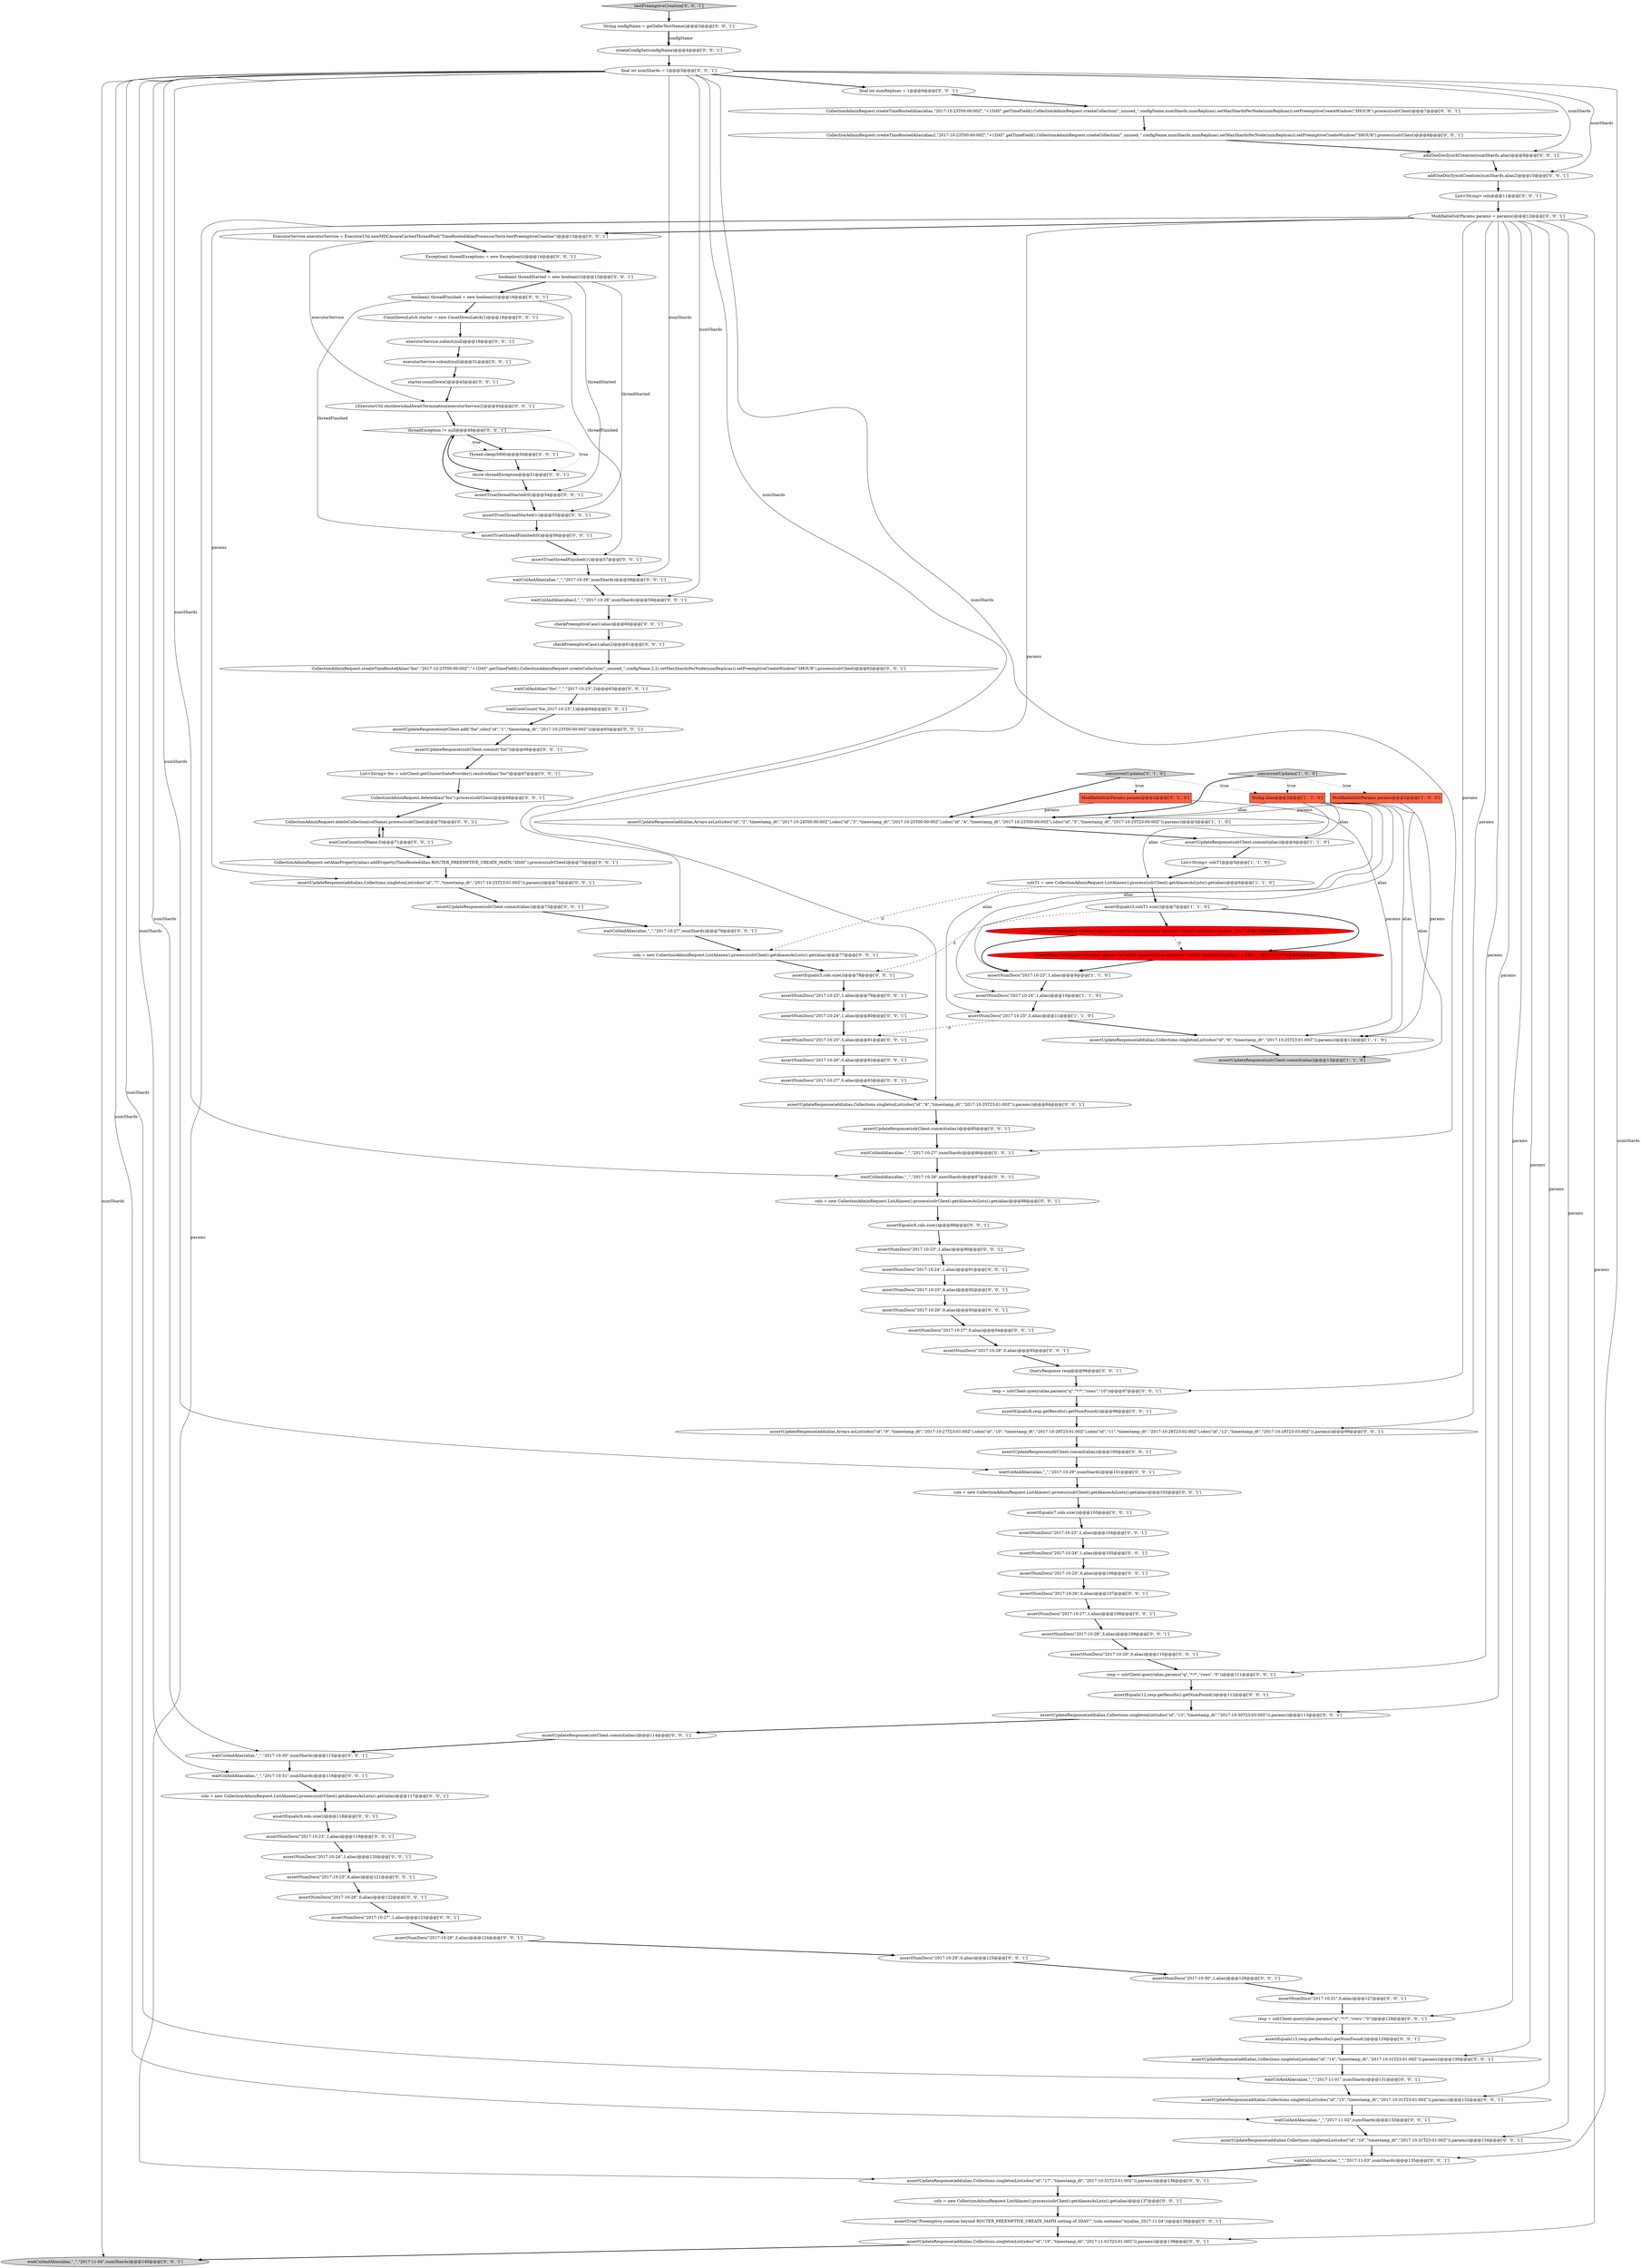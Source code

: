 digraph {
35 [style = filled, label = "assertNumDocs(\"2017-10-23\",1,alias)@@@104@@@['0', '0', '1']", fillcolor = white, shape = ellipse image = "AAA0AAABBB3BBB"];
27 [style = filled, label = "assertNumDocs(\"2017-10-27\",0,alias)@@@94@@@['0', '0', '1']", fillcolor = white, shape = ellipse image = "AAA0AAABBB3BBB"];
66 [style = filled, label = "assertNumDocs(\"2017-10-26\",0,alias)@@@107@@@['0', '0', '1']", fillcolor = white, shape = ellipse image = "AAA0AAABBB3BBB"];
99 [style = filled, label = "assertNumDocs(\"2017-10-28\",3,alias)@@@124@@@['0', '0', '1']", fillcolor = white, shape = ellipse image = "AAA0AAABBB3BBB"];
73 [style = filled, label = "waitColAndAlias(alias,\"_\",\"2017-10-26\",numShards)@@@58@@@['0', '0', '1']", fillcolor = white, shape = ellipse image = "AAA0AAABBB3BBB"];
4 [style = filled, label = "List<String> colsT1@@@5@@@['1', '1', '0']", fillcolor = white, shape = ellipse image = "AAA0AAABBB1BBB"];
95 [style = filled, label = "assertEquals(12,resp.getResults().getNumFound())@@@112@@@['0', '0', '1']", fillcolor = white, shape = ellipse image = "AAA0AAABBB3BBB"];
12 [style = filled, label = "assertTrue(\"Preemptive creation appears to not be asynchronous anymore\",!colsT1.contains(\"myalias_2017-10-26\"))@@@8@@@['1', '0', '0']", fillcolor = red, shape = ellipse image = "AAA1AAABBB1BBB"];
108 [style = filled, label = "assertNumDocs(\"2017-10-29\",0,alias)@@@110@@@['0', '0', '1']", fillcolor = white, shape = ellipse image = "AAA0AAABBB3BBB"];
94 [style = filled, label = "waitCoreCount(\"foo_2017-10-23\",1)@@@64@@@['0', '0', '1']", fillcolor = white, shape = ellipse image = "AAA0AAABBB3BBB"];
101 [style = filled, label = "assertNumDocs(\"2017-10-30\",1,alias)@@@126@@@['0', '0', '1']", fillcolor = white, shape = ellipse image = "AAA0AAABBB3BBB"];
11 [style = filled, label = "assertUpdateResponse(solrClient.commit(alias))@@@4@@@['1', '1', '0']", fillcolor = white, shape = ellipse image = "AAA0AAABBB1BBB"];
32 [style = filled, label = "assertNumDocs(\"2017-10-24\",1,alias)@@@120@@@['0', '0', '1']", fillcolor = white, shape = ellipse image = "AAA0AAABBB3BBB"];
43 [style = filled, label = "boolean(( threadStarted = new boolean((((@@@15@@@['0', '0', '1']", fillcolor = white, shape = ellipse image = "AAA0AAABBB3BBB"];
84 [style = filled, label = "waitColAndAlias(\"foo\",\"_\",\"2017-10-23\",2)@@@63@@@['0', '0', '1']", fillcolor = white, shape = ellipse image = "AAA0AAABBB3BBB"];
62 [style = filled, label = "checkPreemptiveCase1(alias)@@@60@@@['0', '0', '1']", fillcolor = white, shape = ellipse image = "AAA0AAABBB3BBB"];
98 [style = filled, label = "assertNumDocs(\"2017-10-26\",0,alias)@@@82@@@['0', '0', '1']", fillcolor = white, shape = ellipse image = "AAA0AAABBB3BBB"];
113 [style = filled, label = "assertNumDocs(\"2017-10-25\",6,alias)@@@92@@@['0', '0', '1']", fillcolor = white, shape = ellipse image = "AAA0AAABBB3BBB"];
63 [style = filled, label = "assertUpdateResponse(solrClient.commit(alias))@@@85@@@['0', '0', '1']", fillcolor = white, shape = ellipse image = "AAA0AAABBB3BBB"];
68 [style = filled, label = "CollectionAdminRequest.deleteCollection(colName).process(solrClient)@@@70@@@['0', '0', '1']", fillcolor = white, shape = ellipse image = "AAA0AAABBB3BBB"];
122 [style = filled, label = "assertTrue(threadStarted(0()@@@54@@@['0', '0', '1']", fillcolor = white, shape = ellipse image = "AAA0AAABBB3BBB"];
29 [style = filled, label = "assertNumDocs(\"2017-10-23\",1,alias)@@@90@@@['0', '0', '1']", fillcolor = white, shape = ellipse image = "AAA0AAABBB3BBB"];
60 [style = filled, label = "waitColAndAlias(alias2,\"_\",\"2017-10-26\",numShards)@@@59@@@['0', '0', '1']", fillcolor = white, shape = ellipse image = "AAA0AAABBB3BBB"];
3 [style = filled, label = "ModifiableSolrParams params@@@2@@@['1', '0', '0']", fillcolor = tomato, shape = box image = "AAA0AAABBB1BBB"];
56 [style = filled, label = "assertNumDocs(\"2017-10-23\",1,alias)@@@79@@@['0', '0', '1']", fillcolor = white, shape = ellipse image = "AAA0AAABBB3BBB"];
31 [style = filled, label = "waitColAndAlias(alias,\"_\",\"2017-10-28\",numShards)@@@87@@@['0', '0', '1']", fillcolor = white, shape = ellipse image = "AAA0AAABBB3BBB"];
17 [style = filled, label = "assertEquals(7,cols.size())@@@103@@@['0', '0', '1']", fillcolor = white, shape = ellipse image = "AAA0AAABBB3BBB"];
34 [style = filled, label = "assertUpdateResponse(solrClient.commit(\"foo\"))@@@66@@@['0', '0', '1']", fillcolor = white, shape = ellipse image = "AAA0AAABBB3BBB"];
18 [style = filled, label = "assertNumDocs(\"2017-10-25\",6,alias)@@@121@@@['0', '0', '1']", fillcolor = white, shape = ellipse image = "AAA0AAABBB3BBB"];
72 [style = filled, label = "assertUpdateResponse(solrClient.commit(alias))@@@100@@@['0', '0', '1']", fillcolor = white, shape = ellipse image = "AAA0AAABBB3BBB"];
37 [style = filled, label = "CollectionAdminRequest.deleteAlias(\"foo\").process(solrClient)@@@68@@@['0', '0', '1']", fillcolor = white, shape = ellipse image = "AAA0AAABBB3BBB"];
46 [style = filled, label = "ExecutorService executorService = ExecutorUtil.newMDCAwareCachedThreadPool(\"TimeRoutedAliasProcessorTestx-testPreemptiveCreation\")@@@13@@@['0', '0', '1']", fillcolor = white, shape = ellipse image = "AAA0AAABBB3BBB"];
67 [style = filled, label = "waitColAndAlias(alias,\"_\",\"2017-11-03\",numShards)@@@135@@@['0', '0', '1']", fillcolor = white, shape = ellipse image = "AAA0AAABBB3BBB"];
89 [style = filled, label = "assertTrue(threadFinished(0()@@@56@@@['0', '0', '1']", fillcolor = white, shape = ellipse image = "AAA0AAABBB3BBB"];
48 [style = filled, label = "assertNumDocs(\"2017-10-25\",5,alias)@@@81@@@['0', '0', '1']", fillcolor = white, shape = ellipse image = "AAA0AAABBB3BBB"];
116 [style = filled, label = "CountDownLatch starter = new CountDownLatch(1)@@@18@@@['0', '0', '1']", fillcolor = white, shape = ellipse image = "AAA0AAABBB3BBB"];
9 [style = filled, label = "assertUpdateResponse(add(alias,Collections.singletonList(sdoc(\"id\",\"6\",\"timestamp_dt\",\"2017-10-25T23:01:00Z\")),params))@@@12@@@['1', '1', '0']", fillcolor = white, shape = ellipse image = "AAA0AAABBB1BBB"];
107 [style = filled, label = "String configName = getSaferTestName()@@@3@@@['0', '0', '1']", fillcolor = white, shape = ellipse image = "AAA0AAABBB3BBB"];
28 [style = filled, label = "assertUpdateResponse(add(alias,Collections.singletonList(sdoc(\"id\",\"14\",\"timestamp_dt\",\"2017-10-31T23:01:00Z\")),params))@@@130@@@['0', '0', '1']", fillcolor = white, shape = ellipse image = "AAA0AAABBB3BBB"];
33 [style = filled, label = "CollectionAdminRequest.createTimeRoutedAlias(\"foo\",\"2017-10-23T00:00:00Z\",\"+1DAY\",getTimeField(),CollectionAdminRequest.createCollection(\"_unused_\",configName,2,2).setMaxShardsPerNode(numReplicas)).setPreemptiveCreateWindow(\"3HOUR\").process(solrClient)@@@62@@@['0', '0', '1']", fillcolor = white, shape = ellipse image = "AAA0AAABBB3BBB"];
76 [style = filled, label = "QueryResponse resp@@@96@@@['0', '0', '1']", fillcolor = white, shape = ellipse image = "AAA0AAABBB3BBB"];
26 [style = filled, label = "waitColAndAlias(alias,\"_\",\"2017-11-04\",numShards)@@@140@@@['0', '0', '1']", fillcolor = lightgray, shape = ellipse image = "AAA0AAABBB3BBB"];
24 [style = filled, label = "assertUpdateResponse(add(alias,Arrays.asList(sdoc(\"id\",\"9\",\"timestamp_dt\",\"2017-10-27T23:01:00Z\"),sdoc(\"id\",\"10\",\"timestamp_dt\",\"2017-10-28T23:01:00Z\"),sdoc(\"id\",\"11\",\"timestamp_dt\",\"2017-10-28T23:02:00Z\"),sdoc(\"id\",\"12\",\"timestamp_dt\",\"2017-10-28T23:03:00Z\")),params))@@@99@@@['0', '0', '1']", fillcolor = white, shape = ellipse image = "AAA0AAABBB3BBB"];
50 [style = filled, label = "threadException != null@@@49@@@['0', '0', '1']", fillcolor = white, shape = diamond image = "AAA0AAABBB3BBB"];
110 [style = filled, label = "assertUpdateResponse(solrClient.add(\"foo\",sdoc(\"id\",\"1\",\"timestamp_dt\",\"2017-10-23T00:00:00Z\")))@@@65@@@['0', '0', '1']", fillcolor = white, shape = ellipse image = "AAA0AAABBB3BBB"];
22 [style = filled, label = "resp = solrClient.query(alias,params(\"q\",\"*:*\",\"rows\",\"10\"))@@@97@@@['0', '0', '1']", fillcolor = white, shape = ellipse image = "AAA0AAABBB3BBB"];
100 [style = filled, label = "final int numShards = 1@@@5@@@['0', '0', '1']", fillcolor = white, shape = ellipse image = "AAA0AAABBB3BBB"];
36 [style = filled, label = "assertNumDocs(\"2017-10-31\",0,alias)@@@127@@@['0', '0', '1']", fillcolor = white, shape = ellipse image = "AAA0AAABBB3BBB"];
40 [style = filled, label = "assertNumDocs(\"2017-10-27\",1,alias)@@@108@@@['0', '0', '1']", fillcolor = white, shape = ellipse image = "AAA0AAABBB3BBB"];
91 [style = filled, label = "assertTrue(threadStarted(1()@@@55@@@['0', '0', '1']", fillcolor = white, shape = ellipse image = "AAA0AAABBB3BBB"];
82 [style = filled, label = "Exception(( threadExceptions = new Exception((((@@@14@@@['0', '0', '1']", fillcolor = white, shape = ellipse image = "AAA0AAABBB3BBB"];
51 [style = filled, label = "waitCoreCount(colName,0)@@@71@@@['0', '0', '1']", fillcolor = white, shape = ellipse image = "AAA0AAABBB3BBB"];
77 [style = filled, label = "CollectionAdminRequest.createTimeRoutedAlias(alias2,\"2017-10-23T00:00:00Z\",\"+1DAY\",getTimeField(),CollectionAdminRequest.createCollection(\"_unused_\",configName,numShards,numReplicas).setMaxShardsPerNode(numReplicas)).setPreemptiveCreateWindow(\"3HOUR\").process(solrClient)@@@8@@@['0', '0', '1']", fillcolor = white, shape = ellipse image = "AAA0AAABBB3BBB"];
80 [style = filled, label = "CollectionAdminRequest.createTimeRoutedAlias(alias,\"2017-10-23T00:00:00Z\",\"+1DAY\",getTimeField(),CollectionAdminRequest.createCollection(\"_unused_\",configName,numShards,numReplicas).setMaxShardsPerNode(numReplicas)).setPreemptiveCreateWindow(\"3HOUR\").process(solrClient)@@@7@@@['0', '0', '1']", fillcolor = white, shape = ellipse image = "AAA0AAABBB3BBB"];
117 [style = filled, label = "cols = new CollectionAdminRequest.ListAliases().process(solrClient).getAliasesAsLists().get(alias)@@@137@@@['0', '0', '1']", fillcolor = white, shape = ellipse image = "AAA0AAABBB3BBB"];
19 [style = filled, label = "cols = new CollectionAdminRequest.ListAliases().process(solrClient).getAliasesAsLists().get(alias)@@@102@@@['0', '0', '1']", fillcolor = white, shape = ellipse image = "AAA0AAABBB3BBB"];
25 [style = filled, label = "resp = solrClient.query(alias,params(\"q\",\"*:*\",\"rows\",\"0\"))@@@111@@@['0', '0', '1']", fillcolor = white, shape = ellipse image = "AAA0AAABBB3BBB"];
75 [style = filled, label = "addOneDocSynchCreation(numShards,alias2)@@@10@@@['0', '0', '1']", fillcolor = white, shape = ellipse image = "AAA0AAABBB3BBB"];
111 [style = filled, label = "waitColAndAlias(alias,\"_\",\"2017-11-01\",numShards)@@@131@@@['0', '0', '1']", fillcolor = white, shape = ellipse image = "AAA0AAABBB3BBB"];
79 [style = filled, label = "addOneDocSynchCreation(numShards,alias)@@@9@@@['0', '0', '1']", fillcolor = white, shape = ellipse image = "AAA0AAABBB3BBB"];
14 [style = filled, label = "assertTrue(\"Preemptive creation appears to not be asynchronous anymore\",!colsT1.contains(\"myalias\" + TRA + \"2017-10-26\"))@@@8@@@['0', '1', '0']", fillcolor = red, shape = ellipse image = "AAA1AAABBB2BBB"];
45 [style = filled, label = "assertNumDocs(\"2017-10-24\",1,alias)@@@80@@@['0', '0', '1']", fillcolor = white, shape = ellipse image = "AAA0AAABBB3BBB"];
39 [style = filled, label = "executorService.submit(null)@@@19@@@['0', '0', '1']", fillcolor = white, shape = ellipse image = "AAA0AAABBB3BBB"];
59 [style = filled, label = "executorService.submit(null)@@@31@@@['0', '0', '1']", fillcolor = white, shape = ellipse image = "AAA0AAABBB3BBB"];
105 [style = filled, label = "cols = new CollectionAdminRequest.ListAliases().process(solrClient).getAliasesAsLists().get(alias)@@@117@@@['0', '0', '1']", fillcolor = white, shape = ellipse image = "AAA0AAABBB3BBB"];
20 [style = filled, label = "throw threadException@@@51@@@['0', '0', '1']", fillcolor = white, shape = ellipse image = "AAA0AAABBB3BBB"];
78 [style = filled, label = "assertNumDocs(\"2017-10-28\",3,alias)@@@109@@@['0', '0', '1']", fillcolor = white, shape = ellipse image = "AAA0AAABBB3BBB"];
81 [style = filled, label = "CollectionAdminRequest.setAliasProperty(alias).addProperty(TimeRoutedAlias.ROUTER_PREEMPTIVE_CREATE_MATH,\"3DAY\").process(solrClient)@@@73@@@['0', '0', '1']", fillcolor = white, shape = ellipse image = "AAA0AAABBB3BBB"];
23 [style = filled, label = "assertUpdateResponse(add(alias,Collections.singletonList(sdoc(\"id\",\"18\",\"timestamp_dt\",\"2017-11-01T23:01:00Z\")),params))@@@139@@@['0', '0', '1']", fillcolor = white, shape = ellipse image = "AAA0AAABBB3BBB"];
21 [style = filled, label = "final int numReplicas = 1@@@6@@@['0', '0', '1']", fillcolor = white, shape = ellipse image = "AAA0AAABBB3BBB"];
74 [style = filled, label = "ModifiableSolrParams params = params()@@@12@@@['0', '0', '1']", fillcolor = white, shape = ellipse image = "AAA0AAABBB3BBB"];
13 [style = filled, label = "assertNumDocs(\"2017-10-24\",1,alias)@@@10@@@['1', '1', '0']", fillcolor = white, shape = ellipse image = "AAA0AAABBB1BBB"];
88 [style = filled, label = "assertEquals(13,resp.getResults().getNumFound())@@@129@@@['0', '0', '1']", fillcolor = white, shape = ellipse image = "AAA0AAABBB3BBB"];
69 [style = filled, label = "assertUpdateResponse(solrClient.commit(alias))@@@75@@@['0', '0', '1']", fillcolor = white, shape = ellipse image = "AAA0AAABBB3BBB"];
104 [style = filled, label = "assertEquals(6,cols.size())@@@89@@@['0', '0', '1']", fillcolor = white, shape = ellipse image = "AAA0AAABBB3BBB"];
64 [style = filled, label = "assertUpdateResponse(solrClient.commit(alias))@@@114@@@['0', '0', '1']", fillcolor = white, shape = ellipse image = "AAA0AAABBB3BBB"];
121 [style = filled, label = "resp = solrClient.query(alias,params(\"q\",\"*:*\",\"rows\",\"0\"))@@@128@@@['0', '0', '1']", fillcolor = white, shape = ellipse image = "AAA0AAABBB3BBB"];
41 [style = filled, label = "assertTrue(\"Preemptive creation beyond ROUTER_PREEMPTIVE_CREATE_MATH setting of 3DAY!\",!cols.contains(\"myalias_2017-11-04\"))@@@138@@@['0', '0', '1']", fillcolor = white, shape = ellipse image = "AAA0AAABBB3BBB"];
106 [style = filled, label = "cols = new CollectionAdminRequest.ListAliases().process(solrClient).getAliasesAsLists().get(alias)@@@88@@@['0', '0', '1']", fillcolor = white, shape = ellipse image = "AAA0AAABBB3BBB"];
6 [style = filled, label = "String alias@@@2@@@['1', '1', '0']", fillcolor = tomato, shape = box image = "AAA0AAABBB1BBB"];
90 [style = filled, label = "waitColAndAlias(alias,\"_\",\"2017-10-30\",numShards)@@@115@@@['0', '0', '1']", fillcolor = white, shape = ellipse image = "AAA0AAABBB3BBB"];
103 [style = filled, label = "waitColAndAlias(alias,\"_\",\"2017-10-31\",numShards)@@@116@@@['0', '0', '1']", fillcolor = white, shape = ellipse image = "AAA0AAABBB3BBB"];
97 [style = filled, label = "boolean(( threadFinished = new boolean((((@@@16@@@['0', '0', '1']", fillcolor = white, shape = ellipse image = "AAA0AAABBB3BBB"];
7 [style = filled, label = "assertUpdateResponse(add(alias,Arrays.asList(sdoc(\"id\",\"2\",\"timestamp_dt\",\"2017-10-24T00:00:00Z\"),sdoc(\"id\",\"3\",\"timestamp_dt\",\"2017-10-25T00:00:00Z\"),sdoc(\"id\",\"4\",\"timestamp_dt\",\"2017-10-23T00:00:00Z\"),sdoc(\"id\",\"5\",\"timestamp_dt\",\"2017-10-25T23:00:00Z\")),params))@@@3@@@['1', '1', '0']", fillcolor = white, shape = ellipse image = "AAA0AAABBB1BBB"];
44 [style = filled, label = "List<String> cols@@@11@@@['0', '0', '1']", fillcolor = white, shape = ellipse image = "AAA0AAABBB3BBB"];
58 [style = filled, label = "assertEquals(9,cols.size())@@@118@@@['0', '0', '1']", fillcolor = white, shape = ellipse image = "AAA0AAABBB3BBB"];
85 [style = filled, label = "testPreemptiveCreation['0', '0', '1']", fillcolor = lightgray, shape = diamond image = "AAA0AAABBB3BBB"];
42 [style = filled, label = "assertNumDocs(\"2017-10-28\",0,alias)@@@95@@@['0', '0', '1']", fillcolor = white, shape = ellipse image = "AAA0AAABBB3BBB"];
8 [style = filled, label = "assertEquals(3,colsT1.size())@@@7@@@['1', '1', '0']", fillcolor = white, shape = ellipse image = "AAA0AAABBB1BBB"];
118 [style = filled, label = "assertNumDocs(\"2017-10-29\",0,alias)@@@125@@@['0', '0', '1']", fillcolor = white, shape = ellipse image = "AAA0AAABBB3BBB"];
83 [style = filled, label = "starter.countDown()@@@43@@@['0', '0', '1']", fillcolor = white, shape = ellipse image = "AAA0AAABBB3BBB"];
86 [style = filled, label = "assertUpdateResponse(add(alias,Collections.singletonList(sdoc(\"id\",\"7\",\"timestamp_dt\",\"2017-10-25T23:01:00Z\")),params))@@@74@@@['0', '0', '1']", fillcolor = white, shape = ellipse image = "AAA0AAABBB3BBB"];
55 [style = filled, label = "assertUpdateResponse(add(alias,Collections.singletonList(sdoc(\"id\",\"17\",\"timestamp_dt\",\"2017-10-31T23:01:00Z\")),params))@@@136@@@['0', '0', '1']", fillcolor = white, shape = ellipse image = "AAA0AAABBB3BBB"];
71 [style = filled, label = "assertNumDocs(\"2017-10-26\",0,alias)@@@93@@@['0', '0', '1']", fillcolor = white, shape = ellipse image = "AAA0AAABBB3BBB"];
57 [style = filled, label = "assertUpdateResponse(add(alias,Collections.singletonList(sdoc(\"id\",\"15\",\"timestamp_dt\",\"2017-10-31T23:01:00Z\")),params))@@@132@@@['0', '0', '1']", fillcolor = white, shape = ellipse image = "AAA0AAABBB3BBB"];
65 [style = filled, label = "assertNumDocs(\"2017-10-27\",0,alias)@@@83@@@['0', '0', '1']", fillcolor = white, shape = ellipse image = "AAA0AAABBB3BBB"];
30 [style = filled, label = "waitColAndAlias(alias,\"_\",\"2017-10-27\",numShards)@@@76@@@['0', '0', '1']", fillcolor = white, shape = ellipse image = "AAA0AAABBB3BBB"];
120 [style = filled, label = "assertNumDocs(\"2017-10-26\",0,alias)@@@122@@@['0', '0', '1']", fillcolor = white, shape = ellipse image = "AAA0AAABBB3BBB"];
123 [style = filled, label = "assertTrue(threadFinished(1()@@@57@@@['0', '0', '1']", fillcolor = white, shape = ellipse image = "AAA0AAABBB3BBB"];
61 [style = filled, label = "waitColAndAlias(alias,\"_\",\"2017-10-29\",numShards)@@@101@@@['0', '0', '1']", fillcolor = white, shape = ellipse image = "AAA0AAABBB3BBB"];
2 [style = filled, label = "assertUpdateResponse(solrClient.commit(alias))@@@13@@@['1', '1', '0']", fillcolor = lightgray, shape = ellipse image = "AAA0AAABBB1BBB"];
53 [style = filled, label = "assertEquals(5,cols.size())@@@78@@@['0', '0', '1']", fillcolor = white, shape = ellipse image = "AAA0AAABBB3BBB"];
0 [style = filled, label = "colsT1 = new CollectionAdminRequest.ListAliases().process(solrClient).getAliasesAsLists().get(alias)@@@6@@@['1', '1', '0']", fillcolor = white, shape = ellipse image = "AAA0AAABBB1BBB"];
112 [style = filled, label = "Thread.sleep(5000)@@@50@@@['0', '0', '1']", fillcolor = white, shape = ellipse image = "AAA0AAABBB3BBB"];
109 [style = filled, label = "createConfigSet(configName)@@@4@@@['0', '0', '1']", fillcolor = white, shape = ellipse image = "AAA0AAABBB3BBB"];
102 [style = filled, label = "waitColAndAlias(alias,\"_\",\"2017-10-27\",numShards)@@@86@@@['0', '0', '1']", fillcolor = white, shape = ellipse image = "AAA0AAABBB3BBB"];
10 [style = filled, label = "assertNumDocs(\"2017-10-23\",1,alias)@@@9@@@['1', '1', '0']", fillcolor = white, shape = ellipse image = "AAA0AAABBB1BBB"];
70 [style = filled, label = "assertUpdateResponse(add(alias,Collections.singletonList(sdoc(\"id\",\"13\",\"timestamp_dt\",\"2017-10-30T23:03:00Z\")),params))@@@113@@@['0', '0', '1']", fillcolor = white, shape = ellipse image = "AAA0AAABBB3BBB"];
92 [style = filled, label = "checkPreemptiveCase1(alias2)@@@61@@@['0', '0', '1']", fillcolor = white, shape = ellipse image = "AAA0AAABBB3BBB"];
16 [style = filled, label = "concurrentUpdates['0', '1', '0']", fillcolor = lightgray, shape = diamond image = "AAA0AAABBB2BBB"];
15 [style = filled, label = "ModifiableSolrParams params@@@2@@@['0', '1', '0']", fillcolor = tomato, shape = box image = "AAA0AAABBB2BBB"];
47 [style = filled, label = "assertNumDocs(\"2017-10-24\",1,alias)@@@105@@@['0', '0', '1']", fillcolor = white, shape = ellipse image = "AAA0AAABBB3BBB"];
52 [style = filled, label = "assertNumDocs(\"2017-10-25\",6,alias)@@@106@@@['0', '0', '1']", fillcolor = white, shape = ellipse image = "AAA0AAABBB3BBB"];
5 [style = filled, label = "concurrentUpdates['1', '0', '0']", fillcolor = lightgray, shape = diamond image = "AAA0AAABBB1BBB"];
54 [style = filled, label = "waitColAndAlias(alias,\"_\",\"2017-11-02\",numShards)@@@133@@@['0', '0', '1']", fillcolor = white, shape = ellipse image = "AAA0AAABBB3BBB"];
93 [style = filled, label = "List<String> foo = solrClient.getClusterStateProvider().resolveAlias(\"foo\")@@@67@@@['0', '0', '1']", fillcolor = white, shape = ellipse image = "AAA0AAABBB3BBB"];
115 [style = filled, label = "assertNumDocs(\"2017-10-24\",1,alias)@@@91@@@['0', '0', '1']", fillcolor = white, shape = ellipse image = "AAA0AAABBB3BBB"];
119 [style = filled, label = "{ExecutorUtil.shutdownAndAwaitTermination(executorService)}@@@45@@@['0', '0', '1']", fillcolor = white, shape = ellipse image = "AAA0AAABBB3BBB"];
49 [style = filled, label = "assertNumDocs(\"2017-10-27\",1,alias)@@@123@@@['0', '0', '1']", fillcolor = white, shape = ellipse image = "AAA0AAABBB3BBB"];
124 [style = filled, label = "assertUpdateResponse(add(alias,Collections.singletonList(sdoc(\"id\",\"16\",\"timestamp_dt\",\"2017-10-31T23:01:00Z\")),params))@@@134@@@['0', '0', '1']", fillcolor = white, shape = ellipse image = "AAA0AAABBB3BBB"];
38 [style = filled, label = "assertUpdateResponse(add(alias,Collections.singletonList(sdoc(\"id\",\"8\",\"timestamp_dt\",\"2017-10-25T23:01:00Z\")),params))@@@84@@@['0', '0', '1']", fillcolor = white, shape = ellipse image = "AAA0AAABBB3BBB"];
114 [style = filled, label = "assertEquals(8,resp.getResults().getNumFound())@@@98@@@['0', '0', '1']", fillcolor = white, shape = ellipse image = "AAA0AAABBB3BBB"];
96 [style = filled, label = "assertNumDocs(\"2017-10-23\",1,alias)@@@119@@@['0', '0', '1']", fillcolor = white, shape = ellipse image = "AAA0AAABBB3BBB"];
87 [style = filled, label = "cols = new CollectionAdminRequest.ListAliases().process(solrClient).getAliasesAsLists().get(alias)@@@77@@@['0', '0', '1']", fillcolor = white, shape = ellipse image = "AAA0AAABBB3BBB"];
1 [style = filled, label = "assertNumDocs(\"2017-10-25\",3,alias)@@@11@@@['1', '1', '0']", fillcolor = white, shape = ellipse image = "AAA0AAABBB1BBB"];
74->24 [style = solid, label="params"];
50->112 [style = bold, label=""];
97->123 [style = solid, label="threadFinished"];
123->73 [style = bold, label=""];
21->80 [style = bold, label=""];
70->64 [style = bold, label=""];
3->7 [style = solid, label="params"];
102->31 [style = bold, label=""];
101->36 [style = bold, label=""];
39->59 [style = bold, label=""];
18->120 [style = bold, label=""];
44->74 [style = bold, label=""];
16->7 [style = bold, label=""];
61->19 [style = bold, label=""];
28->111 [style = bold, label=""];
98->65 [style = bold, label=""];
86->69 [style = bold, label=""];
85->107 [style = bold, label=""];
25->95 [style = bold, label=""];
6->9 [style = solid, label="alias"];
45->48 [style = bold, label=""];
118->101 [style = bold, label=""];
13->1 [style = bold, label=""];
100->103 [style = solid, label="numShards"];
69->30 [style = bold, label=""];
100->111 [style = solid, label="numShards"];
100->61 [style = solid, label="numShards"];
100->26 [style = solid, label="numShards"];
12->10 [style = bold, label=""];
54->124 [style = bold, label=""];
12->14 [style = dashed, label="0"];
36->121 [style = bold, label=""];
20->122 [style = bold, label=""];
100->75 [style = solid, label="numShards"];
97->89 [style = solid, label="threadFinished"];
0->8 [style = bold, label=""];
74->22 [style = solid, label="params"];
100->31 [style = solid, label="numShards"];
110->34 [style = bold, label=""];
62->92 [style = bold, label=""];
32->18 [style = bold, label=""];
6->11 [style = solid, label="alias"];
73->60 [style = bold, label=""];
17->35 [style = bold, label=""];
57->54 [style = bold, label=""];
74->23 [style = solid, label="params"];
63->102 [style = bold, label=""];
42->76 [style = bold, label=""];
87->53 [style = bold, label=""];
100->67 [style = solid, label="numShards"];
74->28 [style = solid, label="params"];
7->11 [style = bold, label=""];
78->108 [style = bold, label=""];
24->72 [style = bold, label=""];
1->48 [style = dashed, label="0"];
9->2 [style = bold, label=""];
50->112 [style = dotted, label="true"];
43->122 [style = solid, label="threadStarted"];
6->7 [style = solid, label="alias"];
6->13 [style = solid, label="alias"];
60->62 [style = bold, label=""];
120->49 [style = bold, label=""];
5->6 [style = dotted, label="true"];
100->90 [style = solid, label="numShards"];
14->10 [style = bold, label=""];
22->114 [style = bold, label=""];
33->84 [style = bold, label=""];
29->115 [style = bold, label=""];
74->57 [style = solid, label="params"];
108->25 [style = bold, label=""];
5->3 [style = dotted, label="true"];
75->44 [style = bold, label=""];
113->71 [style = bold, label=""];
30->87 [style = bold, label=""];
4->0 [style = bold, label=""];
74->124 [style = solid, label="params"];
100->79 [style = solid, label="numShards"];
55->117 [style = bold, label=""];
65->38 [style = bold, label=""];
93->37 [style = bold, label=""];
72->61 [style = bold, label=""];
92->33 [style = bold, label=""];
107->109 [style = bold, label=""];
5->7 [style = bold, label=""];
53->56 [style = bold, label=""];
6->0 [style = solid, label="alias"];
6->10 [style = solid, label="alias"];
74->86 [style = solid, label="params"];
58->96 [style = bold, label=""];
31->106 [style = bold, label=""];
46->119 [style = solid, label="executorService"];
83->119 [style = bold, label=""];
122->91 [style = bold, label=""];
74->25 [style = solid, label="params"];
91->89 [style = bold, label=""];
90->103 [style = bold, label=""];
34->93 [style = bold, label=""];
64->90 [style = bold, label=""];
11->4 [style = bold, label=""];
6->1 [style = solid, label="alias"];
52->66 [style = bold, label=""];
48->98 [style = bold, label=""];
99->118 [style = bold, label=""];
8->14 [style = bold, label=""];
106->104 [style = bold, label=""];
19->17 [style = bold, label=""];
68->51 [style = bold, label=""];
1->9 [style = bold, label=""];
116->39 [style = bold, label=""];
96->32 [style = bold, label=""];
100->54 [style = solid, label="numShards"];
95->70 [style = bold, label=""];
74->46 [style = bold, label=""];
56->45 [style = bold, label=""];
10->13 [style = bold, label=""];
40->78 [style = bold, label=""];
100->60 [style = solid, label="numShards"];
81->86 [style = bold, label=""];
46->82 [style = bold, label=""];
74->55 [style = solid, label="params"];
79->75 [style = bold, label=""];
88->28 [style = bold, label=""];
59->83 [style = bold, label=""];
49->99 [style = bold, label=""];
0->87 [style = dashed, label="0"];
43->97 [style = bold, label=""];
74->121 [style = solid, label="params"];
47->52 [style = bold, label=""];
15->7 [style = solid, label="params"];
8->12 [style = bold, label=""];
115->113 [style = bold, label=""];
16->15 [style = dotted, label="true"];
6->2 [style = solid, label="alias"];
3->9 [style = solid, label="params"];
20->50 [style = bold, label=""];
89->123 [style = bold, label=""];
100->73 [style = solid, label="numShards"];
76->22 [style = bold, label=""];
84->94 [style = bold, label=""];
37->68 [style = bold, label=""];
50->20 [style = dotted, label="true"];
15->9 [style = solid, label="params"];
117->41 [style = bold, label=""];
66->40 [style = bold, label=""];
74->38 [style = solid, label="params"];
100->102 [style = solid, label="numShards"];
119->50 [style = bold, label=""];
100->30 [style = solid, label="numShards"];
51->68 [style = bold, label=""];
23->26 [style = bold, label=""];
121->88 [style = bold, label=""];
8->53 [style = dashed, label="0"];
124->67 [style = bold, label=""];
82->43 [style = bold, label=""];
104->29 [style = bold, label=""];
97->116 [style = bold, label=""];
114->24 [style = bold, label=""];
94->110 [style = bold, label=""];
77->79 [style = bold, label=""];
112->20 [style = bold, label=""];
43->91 [style = solid, label="threadStarted"];
27->42 [style = bold, label=""];
67->55 [style = bold, label=""];
105->58 [style = bold, label=""];
100->21 [style = bold, label=""];
103->105 [style = bold, label=""];
107->109 [style = solid, label="configName"];
50->122 [style = bold, label=""];
38->63 [style = bold, label=""];
109->100 [style = bold, label=""];
71->27 [style = bold, label=""];
35->47 [style = bold, label=""];
80->77 [style = bold, label=""];
51->81 [style = bold, label=""];
111->57 [style = bold, label=""];
74->70 [style = solid, label="params"];
41->23 [style = bold, label=""];
16->6 [style = dotted, label="true"];
}
